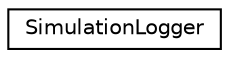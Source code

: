 digraph "Graphical Class Hierarchy"
{
 // LATEX_PDF_SIZE
  edge [fontname="Helvetica",fontsize="10",labelfontname="Helvetica",labelfontsize="10"];
  node [fontname="Helvetica",fontsize="10",shape=record];
  rankdir="LR";
  Node0 [label="SimulationLogger",height=0.2,width=0.4,color="black", fillcolor="white", style="filled",URL="$class_simulation_logger.html",tooltip="The SimulationLogger class is used to write information to a text file and optionally to cout."];
}
